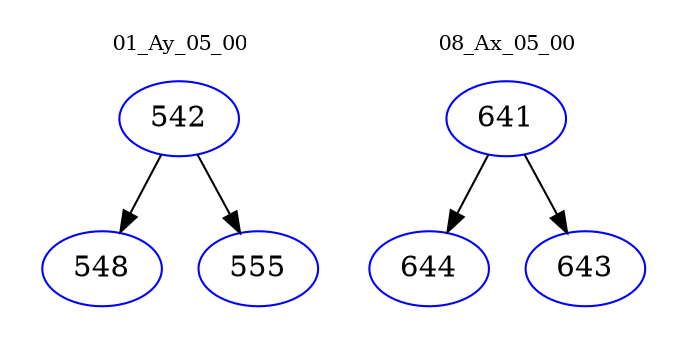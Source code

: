 digraph{
subgraph cluster_0 {
color = white
label = "01_Ay_05_00";
fontsize=10;
T0_542 [label="542", color="blue"]
T0_542 -> T0_548 [color="black"]
T0_548 [label="548", color="blue"]
T0_542 -> T0_555 [color="black"]
T0_555 [label="555", color="blue"]
}
subgraph cluster_1 {
color = white
label = "08_Ax_05_00";
fontsize=10;
T1_641 [label="641", color="blue"]
T1_641 -> T1_644 [color="black"]
T1_644 [label="644", color="blue"]
T1_641 -> T1_643 [color="black"]
T1_643 [label="643", color="blue"]
}
}

